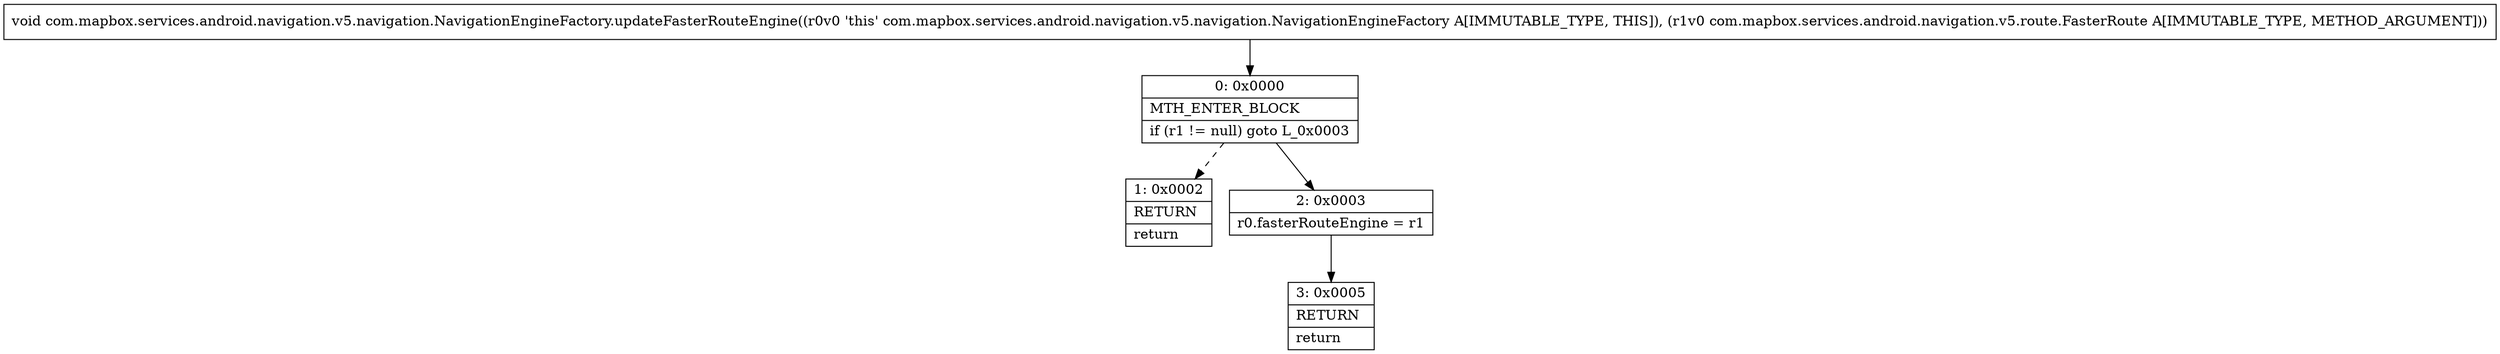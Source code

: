 digraph "CFG forcom.mapbox.services.android.navigation.v5.navigation.NavigationEngineFactory.updateFasterRouteEngine(Lcom\/mapbox\/services\/android\/navigation\/v5\/route\/FasterRoute;)V" {
Node_0 [shape=record,label="{0\:\ 0x0000|MTH_ENTER_BLOCK\l|if (r1 != null) goto L_0x0003\l}"];
Node_1 [shape=record,label="{1\:\ 0x0002|RETURN\l|return\l}"];
Node_2 [shape=record,label="{2\:\ 0x0003|r0.fasterRouteEngine = r1\l}"];
Node_3 [shape=record,label="{3\:\ 0x0005|RETURN\l|return\l}"];
MethodNode[shape=record,label="{void com.mapbox.services.android.navigation.v5.navigation.NavigationEngineFactory.updateFasterRouteEngine((r0v0 'this' com.mapbox.services.android.navigation.v5.navigation.NavigationEngineFactory A[IMMUTABLE_TYPE, THIS]), (r1v0 com.mapbox.services.android.navigation.v5.route.FasterRoute A[IMMUTABLE_TYPE, METHOD_ARGUMENT])) }"];
MethodNode -> Node_0;
Node_0 -> Node_1[style=dashed];
Node_0 -> Node_2;
Node_2 -> Node_3;
}

